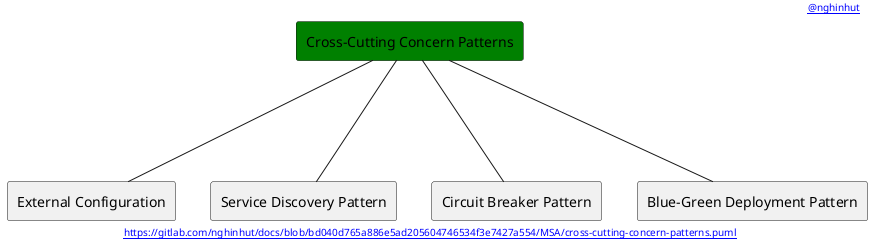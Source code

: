 @startuml
'-----START auto generated metadata please keep comment here to allow auto update-----
'-----DON'T EDIT THIS SECTION, INSTEAD RE-RUN prebuild.sh TO UPDATE-----
header [[www.nghinhut.dev?from=http://www.plantuml.com/plantuml/proxy?fmt=svg&src=https://gitlab.com/nghinhut/docs/raw/bd040d765a886e5ad205604746534f3e7427a554/MSA/cross-cutting-concern-patterns.puml @nghinhut]]
footer [[http://www.plantuml.com/plantuml/proxy?fmt=svg&src=https://gitlab.com/nghinhut/docs/raw/bd040d765a886e5ad205604746534f3e7427a554/MSA/cross-cutting-concern-patterns.puml https://gitlab.com/nghinhut/docs/blob/bd040d765a886e5ad205604746534f3e7427a554/MSA/cross-cutting-concern-patterns.puml]]
'-----END auto generated metadata please keep comment here to allow auto update-----

rectangle "Cross-Cutting Concern Patterns" as CrossCuttingConcern #green

rectangle "External Configuration" as CrossCuttingConcernP1
rectangle "Service Discovery Pattern" as CrossCuttingConcernP2
rectangle "Circuit Breaker Pattern" as CrossCuttingConcernP3
rectangle "Blue-Green Deployment Pattern" as CrossCuttingConcernP4
CrossCuttingConcern --- CrossCuttingConcernP1
CrossCuttingConcern --- CrossCuttingConcernP2
CrossCuttingConcern --- CrossCuttingConcernP3
CrossCuttingConcern --- CrossCuttingConcernP4
@enduml
